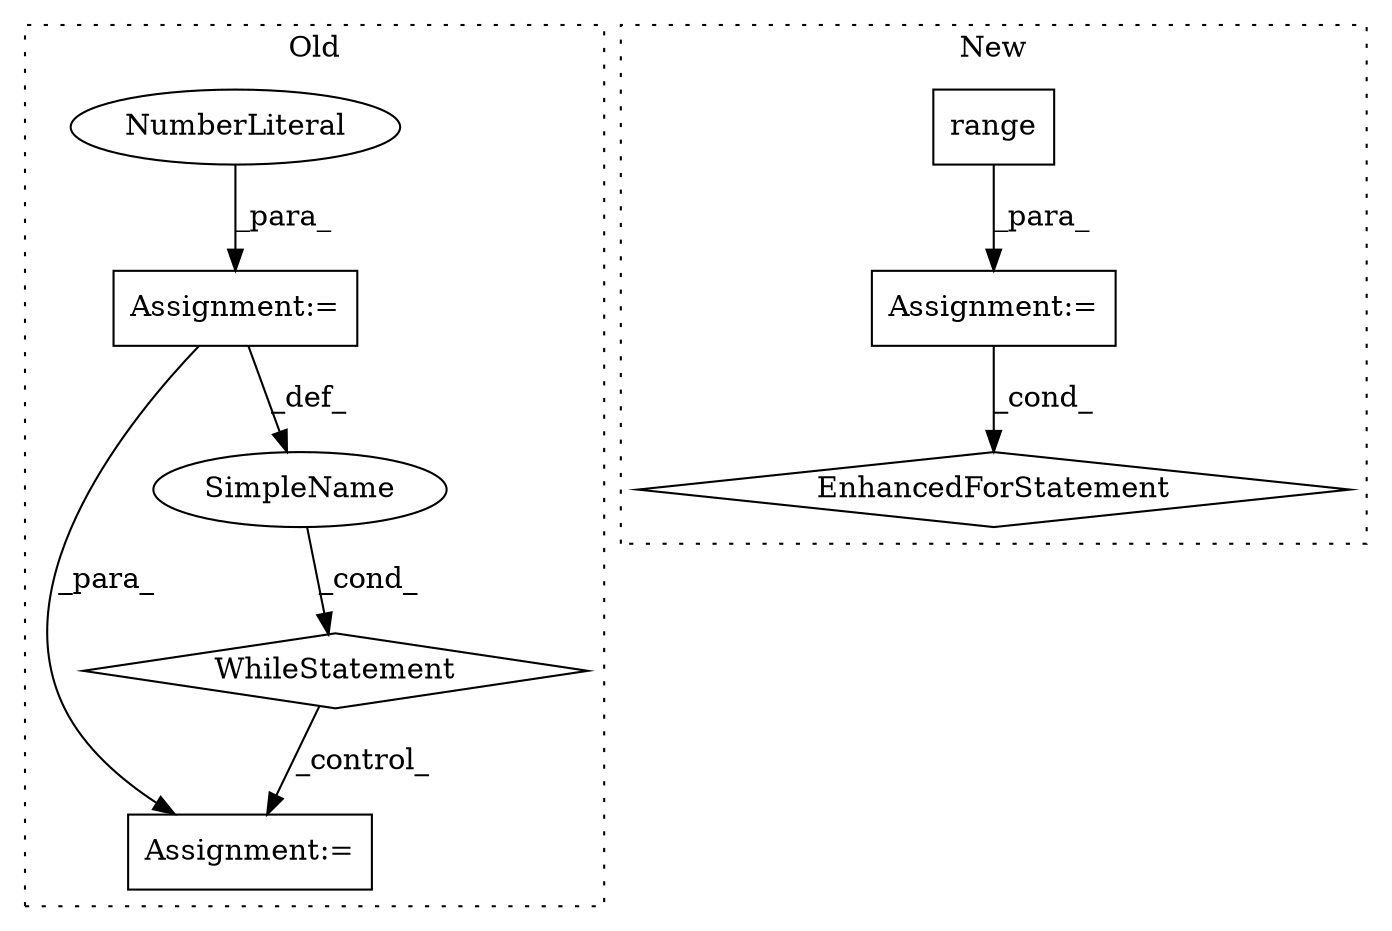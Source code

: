 digraph G {
subgraph cluster0 {
1 [label="WhileStatement" a="61" s="9217,9269" l="7,2" shape="diamond"];
4 [label="Assignment:=" a="7" s="9379" l="1" shape="box"];
5 [label="SimpleName" a="42" s="" l="" shape="ellipse"];
6 [label="Assignment:=" a="7" s="9056" l="1" shape="box"];
8 [label="NumberLiteral" a="34" s="9057" l="1" shape="ellipse"];
label = "Old";
style="dotted";
}
subgraph cluster1 {
2 [label="EnhancedForStatement" a="70" s="9181,9312" l="53,2" shape="diamond"];
3 [label="Assignment:=" a="7" s="9181,9312" l="53,2" shape="box"];
7 [label="range" a="32" s="9259,9295" l="6,1" shape="box"];
label = "New";
style="dotted";
}
1 -> 4 [label="_control_"];
3 -> 2 [label="_cond_"];
5 -> 1 [label="_cond_"];
6 -> 5 [label="_def_"];
6 -> 4 [label="_para_"];
7 -> 3 [label="_para_"];
8 -> 6 [label="_para_"];
}